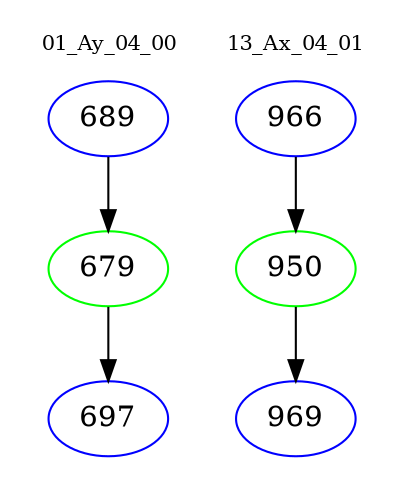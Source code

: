 digraph{
subgraph cluster_0 {
color = white
label = "01_Ay_04_00";
fontsize=10;
T0_689 [label="689", color="blue"]
T0_689 -> T0_679 [color="black"]
T0_679 [label="679", color="green"]
T0_679 -> T0_697 [color="black"]
T0_697 [label="697", color="blue"]
}
subgraph cluster_1 {
color = white
label = "13_Ax_04_01";
fontsize=10;
T1_966 [label="966", color="blue"]
T1_966 -> T1_950 [color="black"]
T1_950 [label="950", color="green"]
T1_950 -> T1_969 [color="black"]
T1_969 [label="969", color="blue"]
}
}
